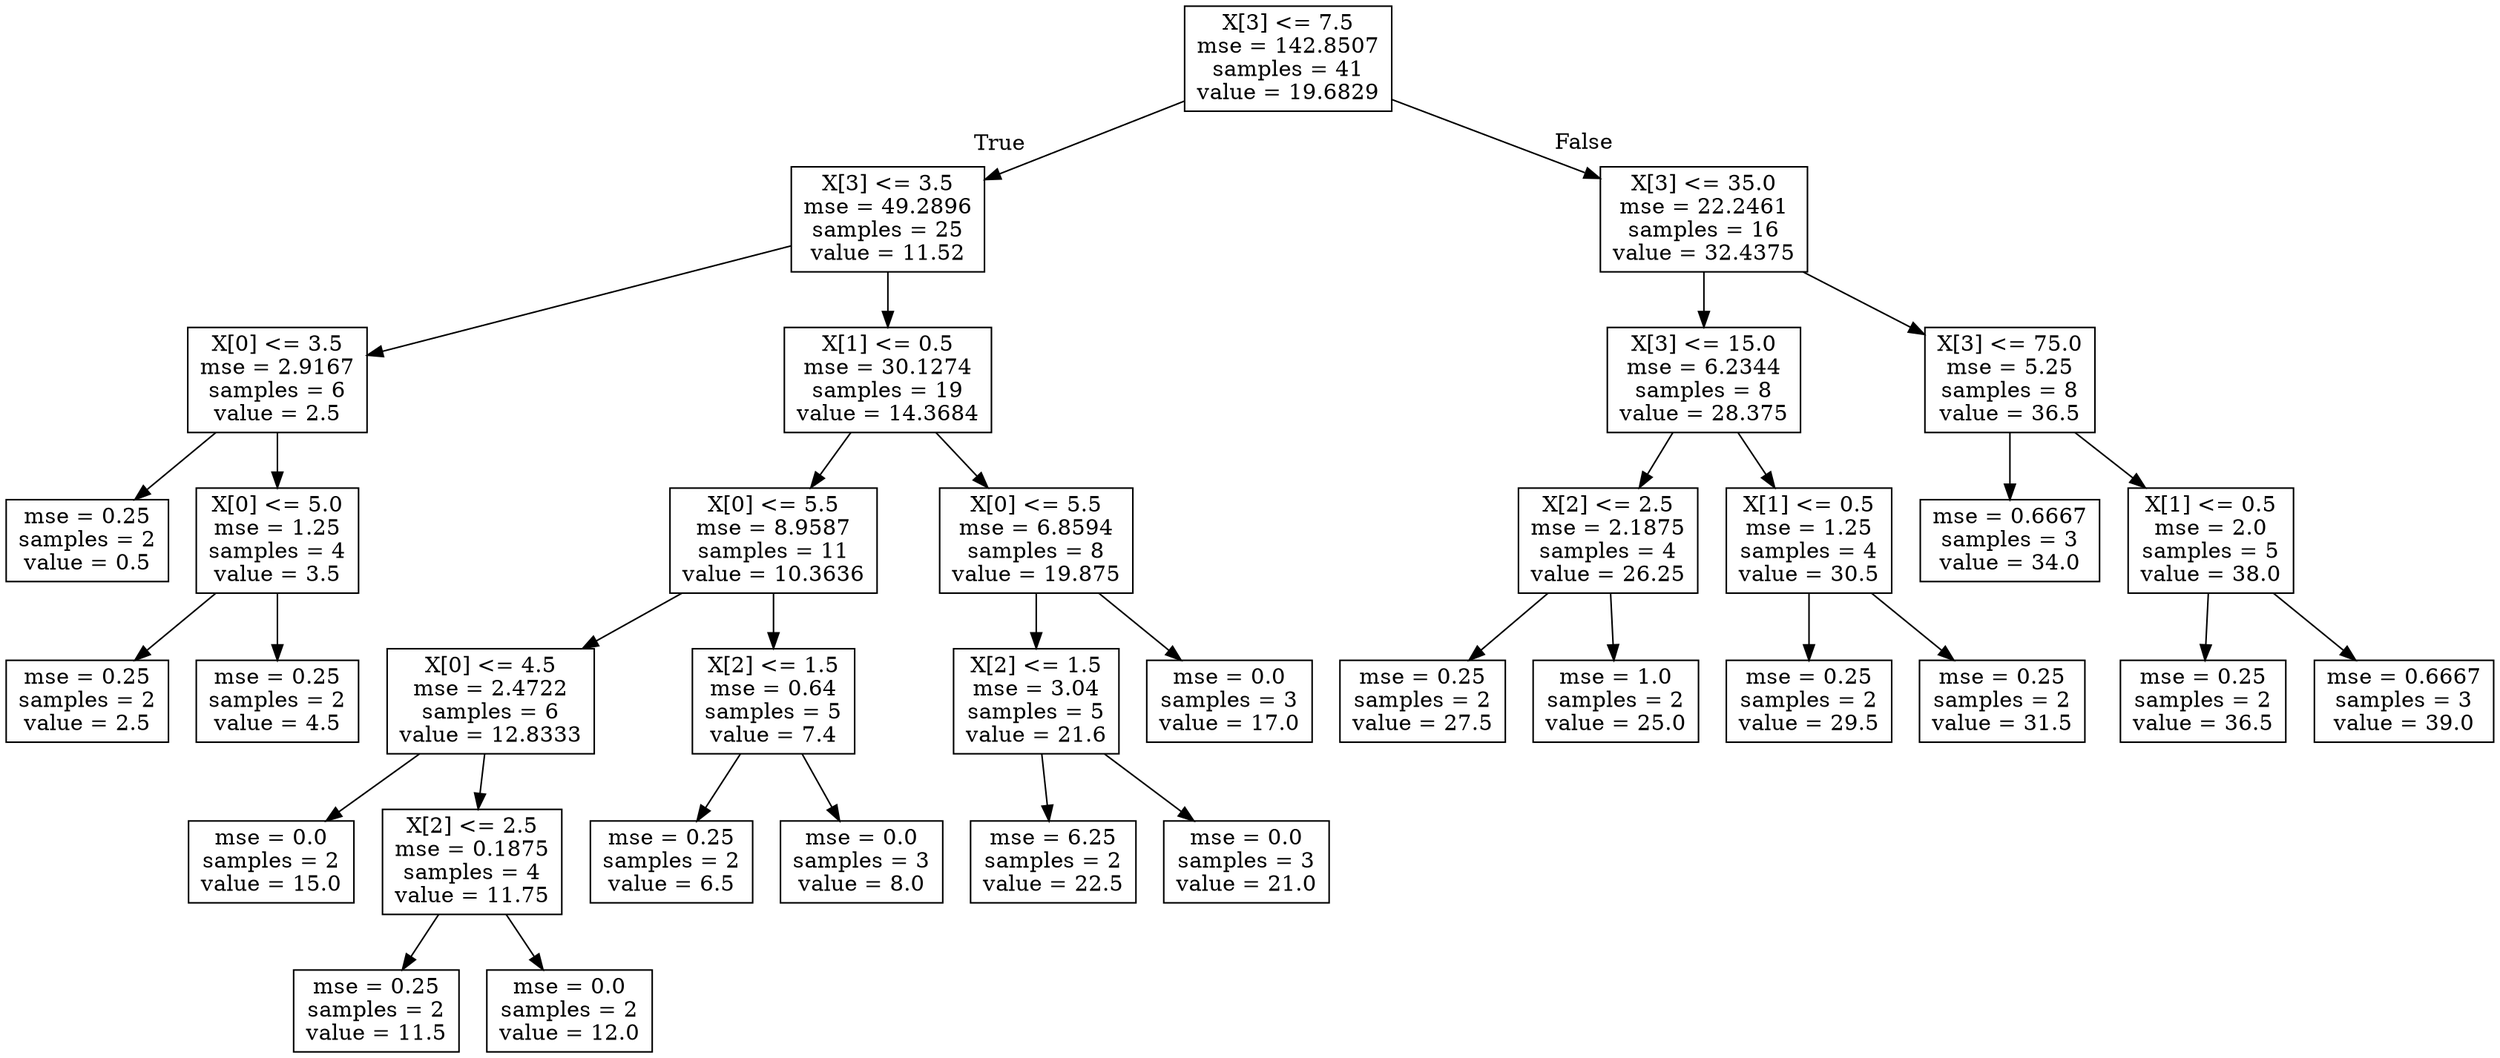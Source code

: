 digraph Tree {
node [shape=box] ;
0 [label="X[3] <= 7.5\nmse = 142.8507\nsamples = 41\nvalue = 19.6829"] ;
1 [label="X[3] <= 3.5\nmse = 49.2896\nsamples = 25\nvalue = 11.52"] ;
0 -> 1 [labeldistance=2.5, labelangle=45, headlabel="True"] ;
2 [label="X[0] <= 3.5\nmse = 2.9167\nsamples = 6\nvalue = 2.5"] ;
1 -> 2 ;
3 [label="mse = 0.25\nsamples = 2\nvalue = 0.5"] ;
2 -> 3 ;
4 [label="X[0] <= 5.0\nmse = 1.25\nsamples = 4\nvalue = 3.5"] ;
2 -> 4 ;
5 [label="mse = 0.25\nsamples = 2\nvalue = 2.5"] ;
4 -> 5 ;
6 [label="mse = 0.25\nsamples = 2\nvalue = 4.5"] ;
4 -> 6 ;
7 [label="X[1] <= 0.5\nmse = 30.1274\nsamples = 19\nvalue = 14.3684"] ;
1 -> 7 ;
8 [label="X[0] <= 5.5\nmse = 8.9587\nsamples = 11\nvalue = 10.3636"] ;
7 -> 8 ;
9 [label="X[0] <= 4.5\nmse = 2.4722\nsamples = 6\nvalue = 12.8333"] ;
8 -> 9 ;
10 [label="mse = 0.0\nsamples = 2\nvalue = 15.0"] ;
9 -> 10 ;
11 [label="X[2] <= 2.5\nmse = 0.1875\nsamples = 4\nvalue = 11.75"] ;
9 -> 11 ;
12 [label="mse = 0.25\nsamples = 2\nvalue = 11.5"] ;
11 -> 12 ;
13 [label="mse = 0.0\nsamples = 2\nvalue = 12.0"] ;
11 -> 13 ;
14 [label="X[2] <= 1.5\nmse = 0.64\nsamples = 5\nvalue = 7.4"] ;
8 -> 14 ;
15 [label="mse = 0.25\nsamples = 2\nvalue = 6.5"] ;
14 -> 15 ;
16 [label="mse = 0.0\nsamples = 3\nvalue = 8.0"] ;
14 -> 16 ;
17 [label="X[0] <= 5.5\nmse = 6.8594\nsamples = 8\nvalue = 19.875"] ;
7 -> 17 ;
18 [label="X[2] <= 1.5\nmse = 3.04\nsamples = 5\nvalue = 21.6"] ;
17 -> 18 ;
19 [label="mse = 6.25\nsamples = 2\nvalue = 22.5"] ;
18 -> 19 ;
20 [label="mse = 0.0\nsamples = 3\nvalue = 21.0"] ;
18 -> 20 ;
21 [label="mse = 0.0\nsamples = 3\nvalue = 17.0"] ;
17 -> 21 ;
22 [label="X[3] <= 35.0\nmse = 22.2461\nsamples = 16\nvalue = 32.4375"] ;
0 -> 22 [labeldistance=2.5, labelangle=-45, headlabel="False"] ;
23 [label="X[3] <= 15.0\nmse = 6.2344\nsamples = 8\nvalue = 28.375"] ;
22 -> 23 ;
24 [label="X[2] <= 2.5\nmse = 2.1875\nsamples = 4\nvalue = 26.25"] ;
23 -> 24 ;
25 [label="mse = 0.25\nsamples = 2\nvalue = 27.5"] ;
24 -> 25 ;
26 [label="mse = 1.0\nsamples = 2\nvalue = 25.0"] ;
24 -> 26 ;
27 [label="X[1] <= 0.5\nmse = 1.25\nsamples = 4\nvalue = 30.5"] ;
23 -> 27 ;
28 [label="mse = 0.25\nsamples = 2\nvalue = 29.5"] ;
27 -> 28 ;
29 [label="mse = 0.25\nsamples = 2\nvalue = 31.5"] ;
27 -> 29 ;
30 [label="X[3] <= 75.0\nmse = 5.25\nsamples = 8\nvalue = 36.5"] ;
22 -> 30 ;
31 [label="mse = 0.6667\nsamples = 3\nvalue = 34.0"] ;
30 -> 31 ;
32 [label="X[1] <= 0.5\nmse = 2.0\nsamples = 5\nvalue = 38.0"] ;
30 -> 32 ;
33 [label="mse = 0.25\nsamples = 2\nvalue = 36.5"] ;
32 -> 33 ;
34 [label="mse = 0.6667\nsamples = 3\nvalue = 39.0"] ;
32 -> 34 ;
}
